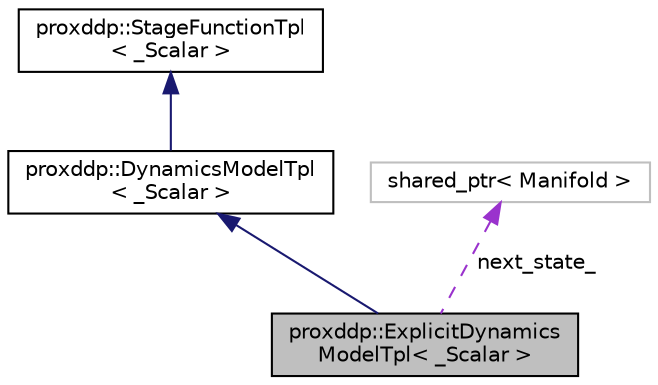 digraph "proxddp::ExplicitDynamicsModelTpl&lt; _Scalar &gt;"
{
 // LATEX_PDF_SIZE
  bgcolor="transparent";
  edge [fontname="Helvetica",fontsize="10",labelfontname="Helvetica",labelfontsize="10"];
  node [fontname="Helvetica",fontsize="10",shape=record];
  Node1 [label="proxddp::ExplicitDynamics\lModelTpl\< _Scalar \>",height=0.2,width=0.4,color="black", fillcolor="grey75", style="filled", fontcolor="black",tooltip="Explicit forward dynamics model ."];
  Node2 -> Node1 [dir="back",color="midnightblue",fontsize="10",style="solid",fontname="Helvetica"];
  Node2 [label="proxddp::DynamicsModelTpl\l\< _Scalar \>",height=0.2,width=0.4,color="black",URL="$structproxddp_1_1DynamicsModelTpl.html",tooltip="Dynamics model: describes system dynamics through an implicit relation ."];
  Node3 -> Node2 [dir="back",color="midnightblue",fontsize="10",style="solid",fontname="Helvetica"];
  Node3 [label="proxddp::StageFunctionTpl\l\< _Scalar \>",height=0.2,width=0.4,color="black",URL="$structproxddp_1_1StageFunctionTpl.html",tooltip="Class representing ternary functions ."];
  Node4 -> Node1 [dir="back",color="darkorchid3",fontsize="10",style="dashed",label=" next_state_" ,fontname="Helvetica"];
  Node4 [label="shared_ptr\< Manifold \>",height=0.2,width=0.4,color="grey75",tooltip=" "];
}
